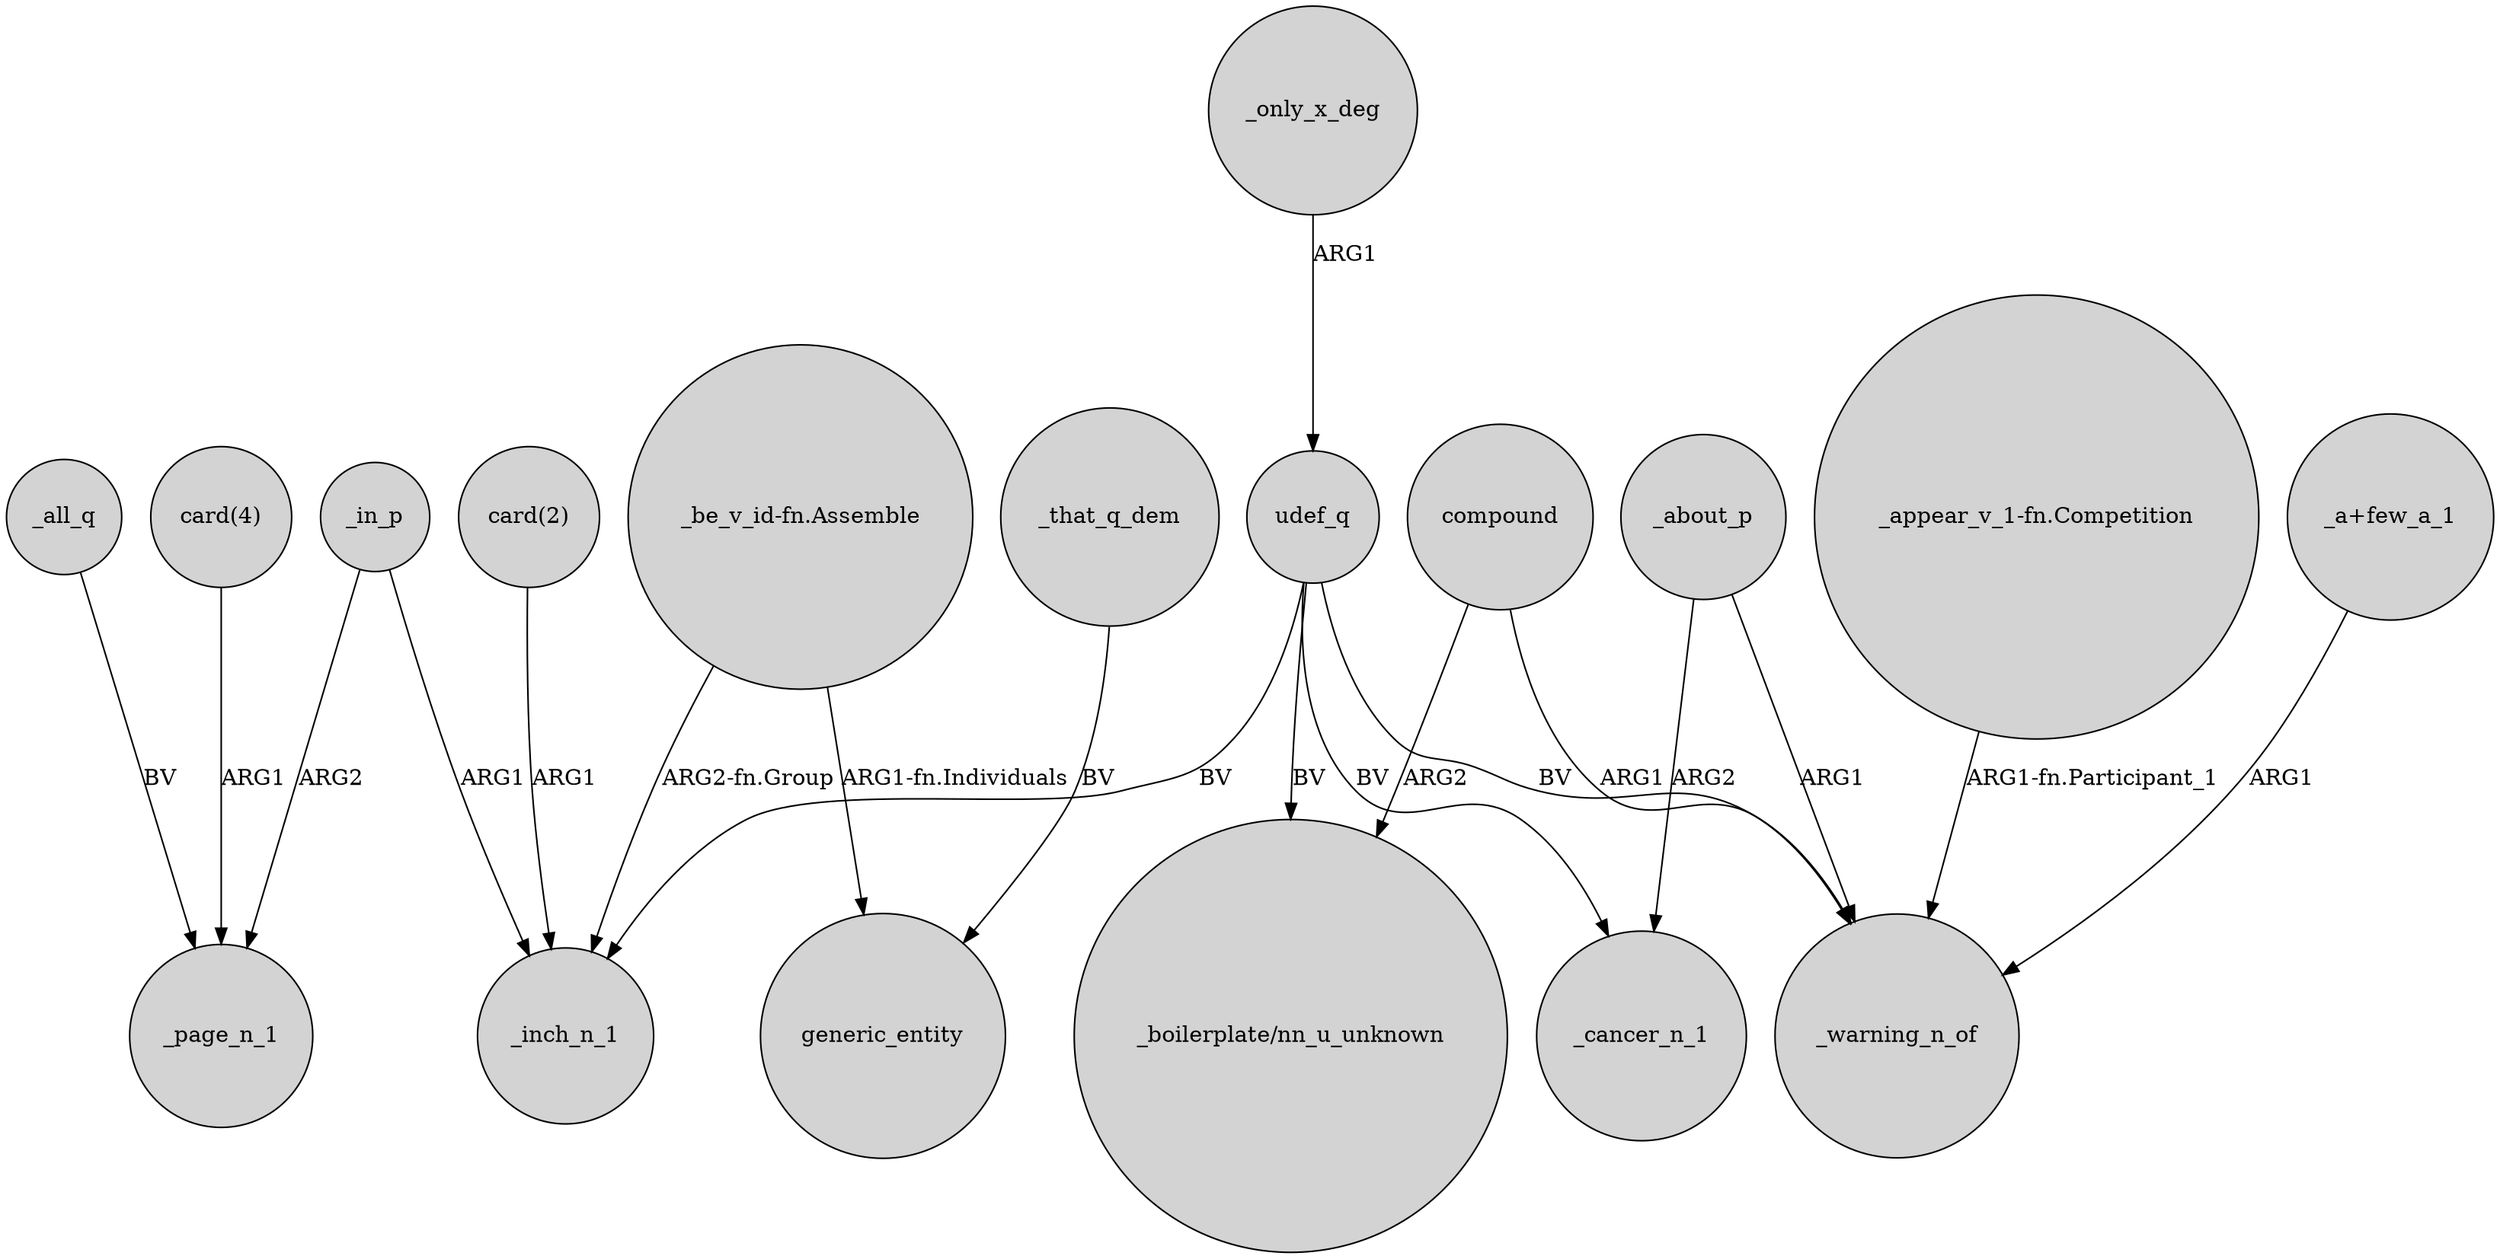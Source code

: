 digraph {
	node [shape=circle style=filled]
	"_be_v_id-fn.Assemble" -> _inch_n_1 [label="ARG2-fn.Group"]
	_in_p -> _inch_n_1 [label=ARG1]
	_about_p -> _warning_n_of [label=ARG1]
	_all_q -> _page_n_1 [label=BV]
	_about_p -> _cancer_n_1 [label=ARG2]
	"card(4)" -> _page_n_1 [label=ARG1]
	_in_p -> _page_n_1 [label=ARG2]
	compound -> _warning_n_of [label=ARG1]
	udef_q -> "_boilerplate/nn_u_unknown" [label=BV]
	compound -> "_boilerplate/nn_u_unknown" [label=ARG2]
	udef_q -> _warning_n_of [label=BV]
	udef_q -> _inch_n_1 [label=BV]
	"_be_v_id-fn.Assemble" -> generic_entity [label="ARG1-fn.Individuals"]
	"card(2)" -> _inch_n_1 [label=ARG1]
	_only_x_deg -> udef_q [label=ARG1]
	_that_q_dem -> generic_entity [label=BV]
	"_a+few_a_1" -> _warning_n_of [label=ARG1]
	"_appear_v_1-fn.Competition" -> _warning_n_of [label="ARG1-fn.Participant_1"]
	udef_q -> _cancer_n_1 [label=BV]
}
